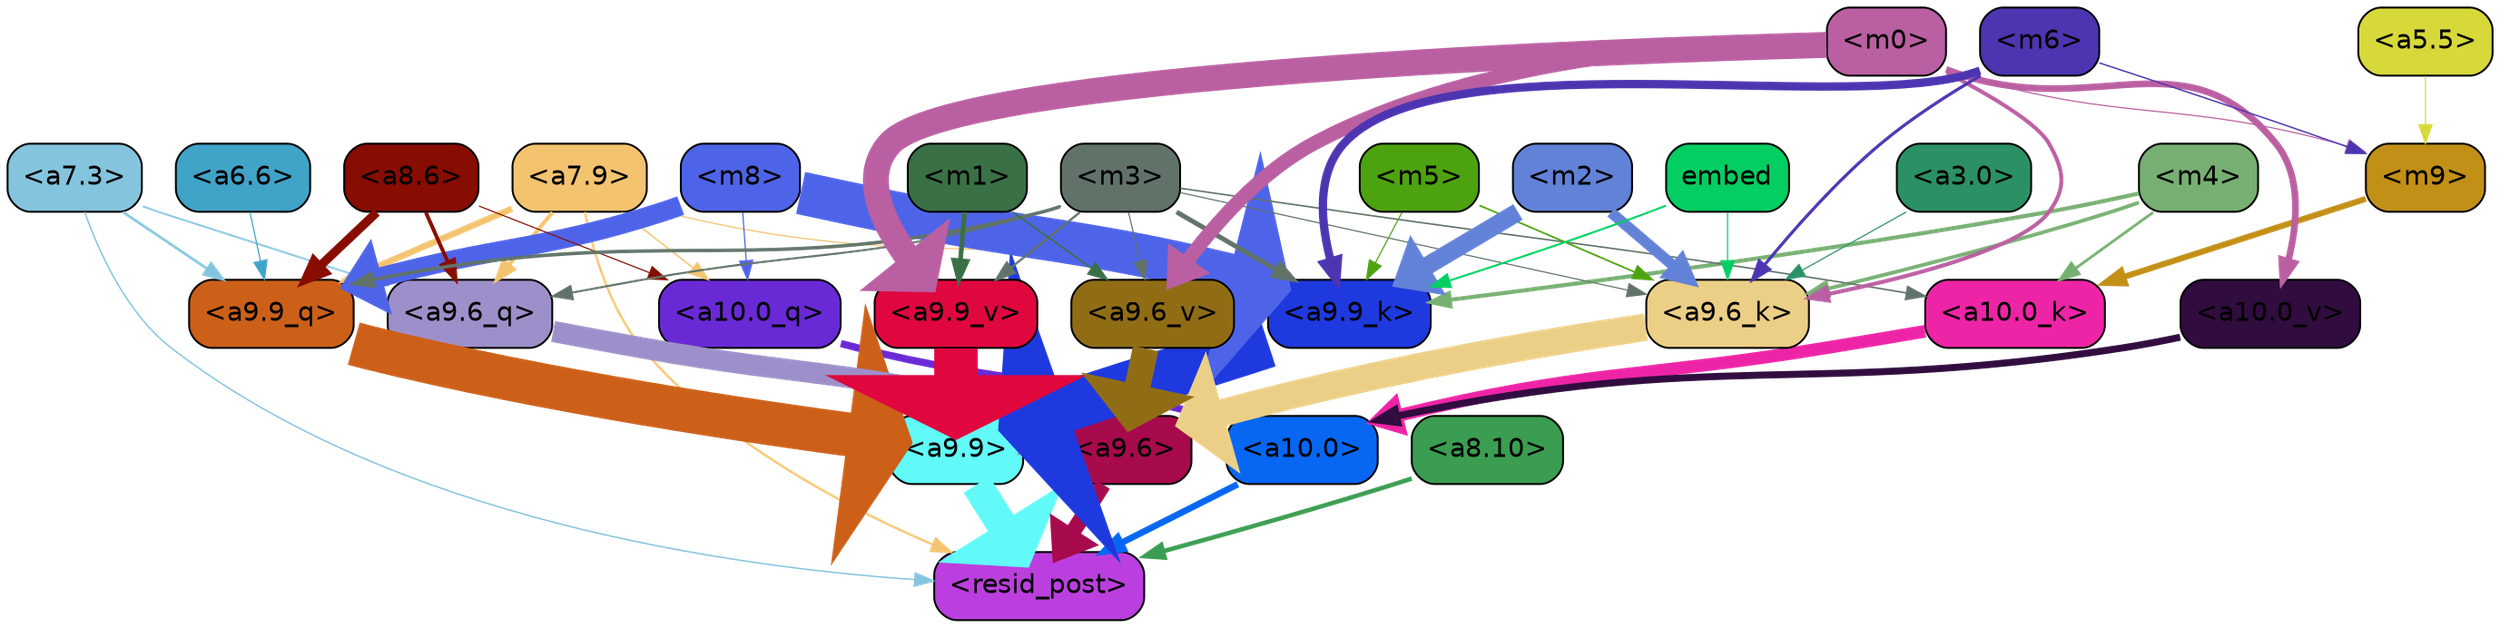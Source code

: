 strict digraph "" {
	graph [bgcolor=transparent,
		layout=dot,
		overlap=false,
		splines=true
	];
	"<a10.0>"	[color=black,
		fillcolor="#0767f2",
		fontname=Helvetica,
		shape=box,
		style="filled, rounded"];
	"<resid_post>"	[color=black,
		fillcolor="#bb3fde",
		fontname=Helvetica,
		shape=box,
		style="filled, rounded"];
	"<a10.0>" -> "<resid_post>"	[color="#0767f2",
		penwidth=3.4253244400024414];
	"<a9.9>"	[color=black,
		fillcolor="#61faf8",
		fontname=Helvetica,
		shape=box,
		style="filled, rounded"];
	"<a9.9>" -> "<resid_post>"	[color="#61faf8",
		penwidth=16.05378818511963];
	"<a9.6>"	[color=black,
		fillcolor="#a70a4d",
		fontname=Helvetica,
		shape=box,
		style="filled, rounded"];
	"<a9.6>" -> "<resid_post>"	[color="#a70a4d",
		penwidth=8.33797836303711];
	"<a8.10>"	[color=black,
		fillcolor="#3b9d51",
		fontname=Helvetica,
		shape=box,
		style="filled, rounded"];
	"<a8.10>" -> "<resid_post>"	[color="#3b9d51",
		penwidth=2.3390636444091797];
	"<a7.9>"	[color=black,
		fillcolor="#f3c370",
		fontname=Helvetica,
		shape=box,
		style="filled, rounded"];
	"<a7.9>" -> "<resid_post>"	[color="#f3c370",
		penwidth=1.1926651000976562];
	"<a10.0_q>"	[color=black,
		fillcolor="#692ad6",
		fontname=Helvetica,
		shape=box,
		style="filled, rounded"];
	"<a7.9>" -> "<a10.0_q>"	[color="#f3c370",
		penwidth=0.7811813354492188];
	"<a9.9_q>"	[color=black,
		fillcolor="#cc6019",
		fontname=Helvetica,
		shape=box,
		style="filled, rounded"];
	"<a7.9>" -> "<a9.9_q>"	[color="#f3c370",
		penwidth=3.33896541595459];
	"<a9.6_q>"	[color=black,
		fillcolor="#9d90ca",
		fontname=Helvetica,
		shape=box,
		style="filled, rounded"];
	"<a7.9>" -> "<a9.6_q>"	[color="#f3c370",
		penwidth=2.0531044006347656];
	"<a9.9_k>"	[color=black,
		fillcolor="#1e39de",
		fontname=Helvetica,
		shape=box,
		style="filled, rounded"];
	"<a7.9>" -> "<a9.9_k>"	[color="#f3c370",
		penwidth=0.6];
	"<a7.3>"	[color=black,
		fillcolor="#85c4de",
		fontname=Helvetica,
		shape=box,
		style="filled, rounded"];
	"<a7.3>" -> "<resid_post>"	[color="#85c4de",
		penwidth=0.7339706420898438];
	"<a7.3>" -> "<a9.9_q>"	[color="#85c4de",
		penwidth=1.3609809875488281];
	"<a7.3>" -> "<a9.6_q>"	[color="#85c4de",
		penwidth=0.9587650299072266];
	"<a10.0_q>" -> "<a10.0>"	[color="#692ad6",
		penwidth=3.861766815185547];
	"<a10.0_k>"	[color=black,
		fillcolor="#ee24a6",
		fontname=Helvetica,
		shape=box,
		style="filled, rounded"];
	"<a10.0_k>" -> "<a10.0>"	[color="#ee24a6",
		penwidth=6.691814422607422];
	"<a10.0_v>"	[color=black,
		fillcolor="#300c3f",
		fontname=Helvetica,
		shape=box,
		style="filled, rounded"];
	"<a10.0_v>" -> "<a10.0>"	[color="#300c3f",
		penwidth=3.703948974609375];
	"<m8>"	[color=black,
		fillcolor="#4e64e8",
		fontname=Helvetica,
		shape=box,
		style="filled, rounded"];
	"<m8>" -> "<a10.0_q>"	[color="#4e64e8",
		penwidth=0.6];
	"<m8>" -> "<a9.9_q>"	[color="#4e64e8",
		penwidth=10.407995223999023];
	"<m8>" -> "<a9.9_k>"	[color="#4e64e8",
		penwidth=22.67278480529785];
	"<a8.6>"	[color=black,
		fillcolor="#870c01",
		fontname=Helvetica,
		shape=box,
		style="filled, rounded"];
	"<a8.6>" -> "<a10.0_q>"	[color="#870c01",
		penwidth=0.6];
	"<a8.6>" -> "<a9.9_q>"	[color="#870c01",
		penwidth=4.681654930114746];
	"<a8.6>" -> "<a9.6_q>"	[color="#870c01",
		penwidth=2.0046749114990234];
	"<m9>"	[color=black,
		fillcolor="#c28f17",
		fontname=Helvetica,
		shape=box,
		style="filled, rounded"];
	"<m9>" -> "<a10.0_k>"	[color="#c28f17",
		penwidth=3.1536026000976562];
	"<m4>"	[color=black,
		fillcolor="#77af72",
		fontname=Helvetica,
		shape=box,
		style="filled, rounded"];
	"<m4>" -> "<a10.0_k>"	[color="#77af72",
		penwidth=1.4532089233398438];
	"<m4>" -> "<a9.9_k>"	[color="#77af72",
		penwidth=2.1296005249023438];
	"<a9.6_k>"	[color=black,
		fillcolor="#eccf86",
		fontname=Helvetica,
		shape=box,
		style="filled, rounded"];
	"<m4>" -> "<a9.6_k>"	[color="#77af72",
		penwidth=1.93524169921875];
	"<m3>"	[color=black,
		fillcolor="#617369",
		fontname=Helvetica,
		shape=box,
		style="filled, rounded"];
	"<m3>" -> "<a10.0_k>"	[color="#617369",
		penwidth=0.8012542724609375];
	"<m3>" -> "<a9.9_q>"	[color="#617369",
		penwidth=1.8098411560058594];
	"<m3>" -> "<a9.6_q>"	[color="#617369",
		penwidth=1.0731983184814453];
	"<m3>" -> "<a9.9_k>"	[color="#617369",
		penwidth=2.538074493408203];
	"<m3>" -> "<a9.6_k>"	[color="#617369",
		penwidth=0.6];
	"<a9.9_v>"	[color=black,
		fillcolor="#df073e",
		fontname=Helvetica,
		shape=box,
		style="filled, rounded"];
	"<m3>" -> "<a9.9_v>"	[color="#617369",
		penwidth=1.1908531188964844];
	"<a9.6_v>"	[color=black,
		fillcolor="#906d15",
		fontname=Helvetica,
		shape=box,
		style="filled, rounded"];
	"<m3>" -> "<a9.6_v>"	[color="#617369",
		penwidth=0.6];
	"<m0>"	[color=black,
		fillcolor="#ba5fa2",
		fontname=Helvetica,
		shape=box,
		style="filled, rounded"];
	"<m0>" -> "<a10.0_v>"	[color="#ba5fa2",
		penwidth=3.520832061767578];
	"<m0>" -> "<m9>"	[color="#ba5fa2",
		penwidth=0.6];
	"<m0>" -> "<a9.6_k>"	[color="#ba5fa2",
		penwidth=2.0742149353027344];
	"<m0>" -> "<a9.9_v>"	[color="#ba5fa2",
		penwidth=13.6649169921875];
	"<m0>" -> "<a9.6_v>"	[color="#ba5fa2",
		penwidth=7.575786590576172];
	"<m6>"	[color=black,
		fillcolor="#4d35b1",
		fontname=Helvetica,
		shape=box,
		style="filled, rounded"];
	"<m6>" -> "<m9>"	[color="#4d35b1",
		penwidth=0.7276992797851562];
	"<m6>" -> "<a9.9_k>"	[color="#4d35b1",
		penwidth=4.405937194824219];
	"<m6>" -> "<a9.6_k>"	[color="#4d35b1",
		penwidth=1.6540985107421875];
	"<a5.5>"	[color=black,
		fillcolor="#d7d83a",
		fontname=Helvetica,
		shape=box,
		style="filled, rounded"];
	"<a5.5>" -> "<m9>"	[color="#d7d83a",
		penwidth=0.6];
	"<a9.9_q>" -> "<a9.9>"	[color="#cc6019",
		penwidth=23.20368194580078];
	"<a9.6_q>" -> "<a9.6>"	[color="#9d90ca",
		penwidth=11.181507110595703];
	"<a9.9_k>" -> "<a9.9>"	[color="#1e39de",
		penwidth=26.641464233398438];
	"<a9.6_k>" -> "<a9.6>"	[color="#eccf86",
		penwidth=14.532459259033203];
	"<a9.9_v>" -> "<a9.9>"	[color="#df073e",
		penwidth=23.02225112915039];
	"<a9.6_v>" -> "<a9.6>"	[color="#906d15",
		penwidth=13.634431838989258];
	"<a6.6>"	[color=black,
		fillcolor="#40a3c8",
		fontname=Helvetica,
		shape=box,
		style="filled, rounded"];
	"<a6.6>" -> "<a9.9_q>"	[color="#40a3c8",
		penwidth=0.6];
	"<m5>"	[color=black,
		fillcolor="#4da30f",
		fontname=Helvetica,
		shape=box,
		style="filled, rounded"];
	"<m5>" -> "<a9.9_k>"	[color="#4da30f",
		penwidth=0.6];
	"<m5>" -> "<a9.6_k>"	[color="#4da30f",
		penwidth=0.9087238311767578];
	"<m2>"	[color=black,
		fillcolor="#6282d8",
		fontname=Helvetica,
		shape=box,
		style="filled, rounded"];
	"<m2>" -> "<a9.9_k>"	[color="#6282d8",
		penwidth=9.546476364135742];
	"<m2>" -> "<a9.6_k>"	[color="#6282d8",
		penwidth=5.765581130981445];
	embed	[color=black,
		fillcolor="#02ce62",
		fontname=Helvetica,
		shape=box,
		style="filled, rounded"];
	embed -> "<a9.9_k>"	[color="#02ce62",
		penwidth=1.044057846069336];
	embed -> "<a9.6_k>"	[color="#02ce62",
		penwidth=0.6];
	"<a3.0>"	[color=black,
		fillcolor="#2b9165",
		fontname=Helvetica,
		shape=box,
		style="filled, rounded"];
	"<a3.0>" -> "<a9.6_k>"	[color="#2b9165",
		penwidth=0.6];
	"<m1>"	[color=black,
		fillcolor="#3a7045",
		fontname=Helvetica,
		shape=box,
		style="filled, rounded"];
	"<m1>" -> "<a9.9_v>"	[color="#3a7045",
		penwidth=2.484710693359375];
	"<m1>" -> "<a9.6_v>"	[color="#3a7045",
		penwidth=0.8296928405761719];
}
